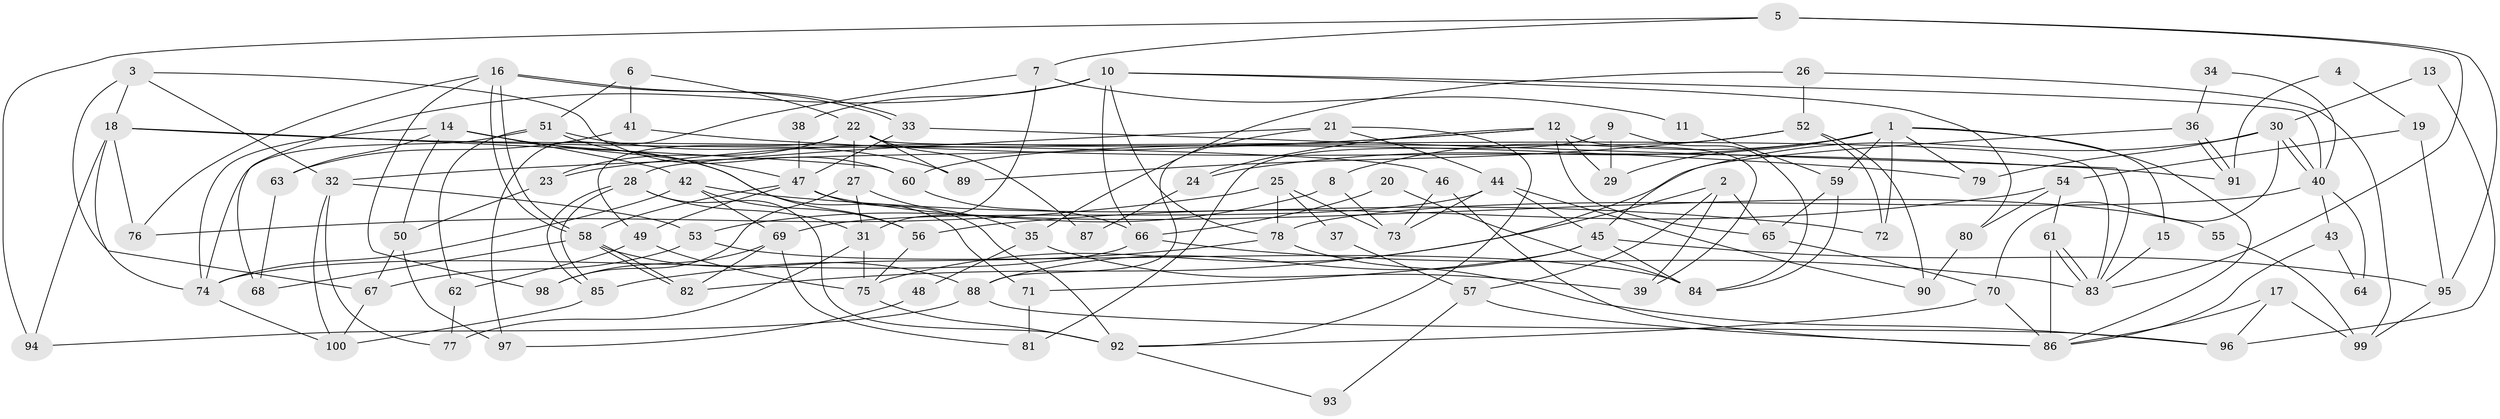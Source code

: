 // Generated by graph-tools (version 1.1) at 2025/11/02/21/25 10:11:14]
// undirected, 100 vertices, 200 edges
graph export_dot {
graph [start="1"]
  node [color=gray90,style=filled];
  1;
  2;
  3;
  4;
  5;
  6;
  7;
  8;
  9;
  10;
  11;
  12;
  13;
  14;
  15;
  16;
  17;
  18;
  19;
  20;
  21;
  22;
  23;
  24;
  25;
  26;
  27;
  28;
  29;
  30;
  31;
  32;
  33;
  34;
  35;
  36;
  37;
  38;
  39;
  40;
  41;
  42;
  43;
  44;
  45;
  46;
  47;
  48;
  49;
  50;
  51;
  52;
  53;
  54;
  55;
  56;
  57;
  58;
  59;
  60;
  61;
  62;
  63;
  64;
  65;
  66;
  67;
  68;
  69;
  70;
  71;
  72;
  73;
  74;
  75;
  76;
  77;
  78;
  79;
  80;
  81;
  82;
  83;
  84;
  85;
  86;
  87;
  88;
  89;
  90;
  91;
  92;
  93;
  94;
  95;
  96;
  97;
  98;
  99;
  100;
  1 -- 79;
  1 -- 86;
  1 -- 8;
  1 -- 15;
  1 -- 24;
  1 -- 29;
  1 -- 59;
  1 -- 72;
  2 -- 39;
  2 -- 82;
  2 -- 57;
  2 -- 65;
  3 -- 67;
  3 -- 18;
  3 -- 32;
  3 -- 60;
  4 -- 19;
  4 -- 91;
  5 -- 94;
  5 -- 83;
  5 -- 7;
  5 -- 95;
  6 -- 51;
  6 -- 22;
  6 -- 41;
  7 -- 31;
  7 -- 11;
  7 -- 97;
  8 -- 53;
  8 -- 73;
  9 -- 84;
  9 -- 29;
  9 -- 81;
  10 -- 66;
  10 -- 78;
  10 -- 38;
  10 -- 40;
  10 -- 68;
  10 -- 80;
  11 -- 59;
  12 -- 65;
  12 -- 32;
  12 -- 23;
  12 -- 24;
  12 -- 29;
  12 -- 39;
  13 -- 96;
  13 -- 30;
  14 -- 42;
  14 -- 74;
  14 -- 47;
  14 -- 50;
  14 -- 63;
  14 -- 71;
  15 -- 83;
  16 -- 33;
  16 -- 33;
  16 -- 58;
  16 -- 58;
  16 -- 76;
  16 -- 98;
  17 -- 86;
  17 -- 96;
  17 -- 99;
  18 -- 74;
  18 -- 60;
  18 -- 46;
  18 -- 76;
  18 -- 79;
  18 -- 94;
  19 -- 95;
  19 -- 54;
  20 -- 84;
  20 -- 66;
  21 -- 92;
  21 -- 44;
  21 -- 28;
  21 -- 88;
  22 -- 49;
  22 -- 83;
  22 -- 23;
  22 -- 27;
  22 -- 87;
  22 -- 89;
  23 -- 50;
  24 -- 87;
  25 -- 73;
  25 -- 76;
  25 -- 37;
  25 -- 78;
  26 -- 99;
  26 -- 52;
  26 -- 35;
  27 -- 98;
  27 -- 31;
  27 -- 35;
  28 -- 85;
  28 -- 85;
  28 -- 31;
  28 -- 92;
  30 -- 75;
  30 -- 40;
  30 -- 40;
  30 -- 70;
  30 -- 79;
  31 -- 75;
  31 -- 77;
  32 -- 100;
  32 -- 53;
  32 -- 77;
  33 -- 47;
  33 -- 83;
  34 -- 40;
  34 -- 36;
  35 -- 39;
  35 -- 48;
  36 -- 91;
  36 -- 91;
  36 -- 45;
  37 -- 57;
  38 -- 47;
  40 -- 43;
  40 -- 64;
  40 -- 78;
  41 -- 63;
  41 -- 91;
  42 -- 74;
  42 -- 56;
  42 -- 69;
  42 -- 72;
  43 -- 86;
  43 -- 64;
  44 -- 45;
  44 -- 69;
  44 -- 73;
  44 -- 90;
  45 -- 88;
  45 -- 84;
  45 -- 71;
  45 -- 95;
  46 -- 73;
  46 -- 86;
  47 -- 58;
  47 -- 49;
  47 -- 55;
  47 -- 92;
  48 -- 97;
  49 -- 75;
  49 -- 62;
  50 -- 67;
  50 -- 97;
  51 -- 62;
  51 -- 89;
  51 -- 56;
  51 -- 74;
  52 -- 90;
  52 -- 72;
  52 -- 60;
  52 -- 89;
  53 -- 67;
  53 -- 84;
  54 -- 56;
  54 -- 61;
  54 -- 80;
  55 -- 99;
  56 -- 75;
  57 -- 86;
  57 -- 93;
  58 -- 82;
  58 -- 82;
  58 -- 68;
  58 -- 88;
  59 -- 65;
  59 -- 84;
  60 -- 66;
  61 -- 86;
  61 -- 83;
  61 -- 83;
  62 -- 77;
  63 -- 68;
  65 -- 70;
  66 -- 83;
  66 -- 74;
  67 -- 100;
  69 -- 81;
  69 -- 82;
  69 -- 98;
  70 -- 92;
  70 -- 86;
  71 -- 81;
  74 -- 100;
  75 -- 92;
  78 -- 85;
  78 -- 96;
  80 -- 90;
  85 -- 100;
  88 -- 94;
  88 -- 96;
  92 -- 93;
  95 -- 99;
}
